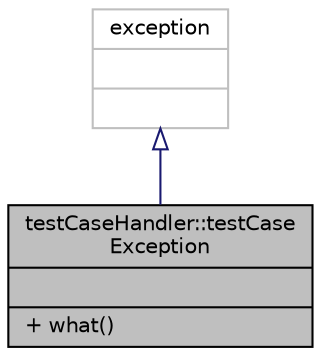 digraph "testCaseHandler::testCaseException"
{
 // INTERACTIVE_SVG=YES
 // LATEX_PDF_SIZE
  edge [fontname="Helvetica",fontsize="10",labelfontname="Helvetica",labelfontsize="10"];
  node [fontname="Helvetica",fontsize="10",shape=record];
  Node8 [label="{testCaseHandler::testCase\lException\n||+ what()\l}",height=0.2,width=0.4,color="black", fillcolor="grey75", style="filled", fontcolor="black",tooltip=" "];
  Node9 -> Node8 [dir="back",color="midnightblue",fontsize="10",style="solid",arrowtail="onormal"];
  Node9 [label="{exception\n||}",height=0.2,width=0.4,color="grey75", fillcolor="white", style="filled",tooltip=" "];
}
